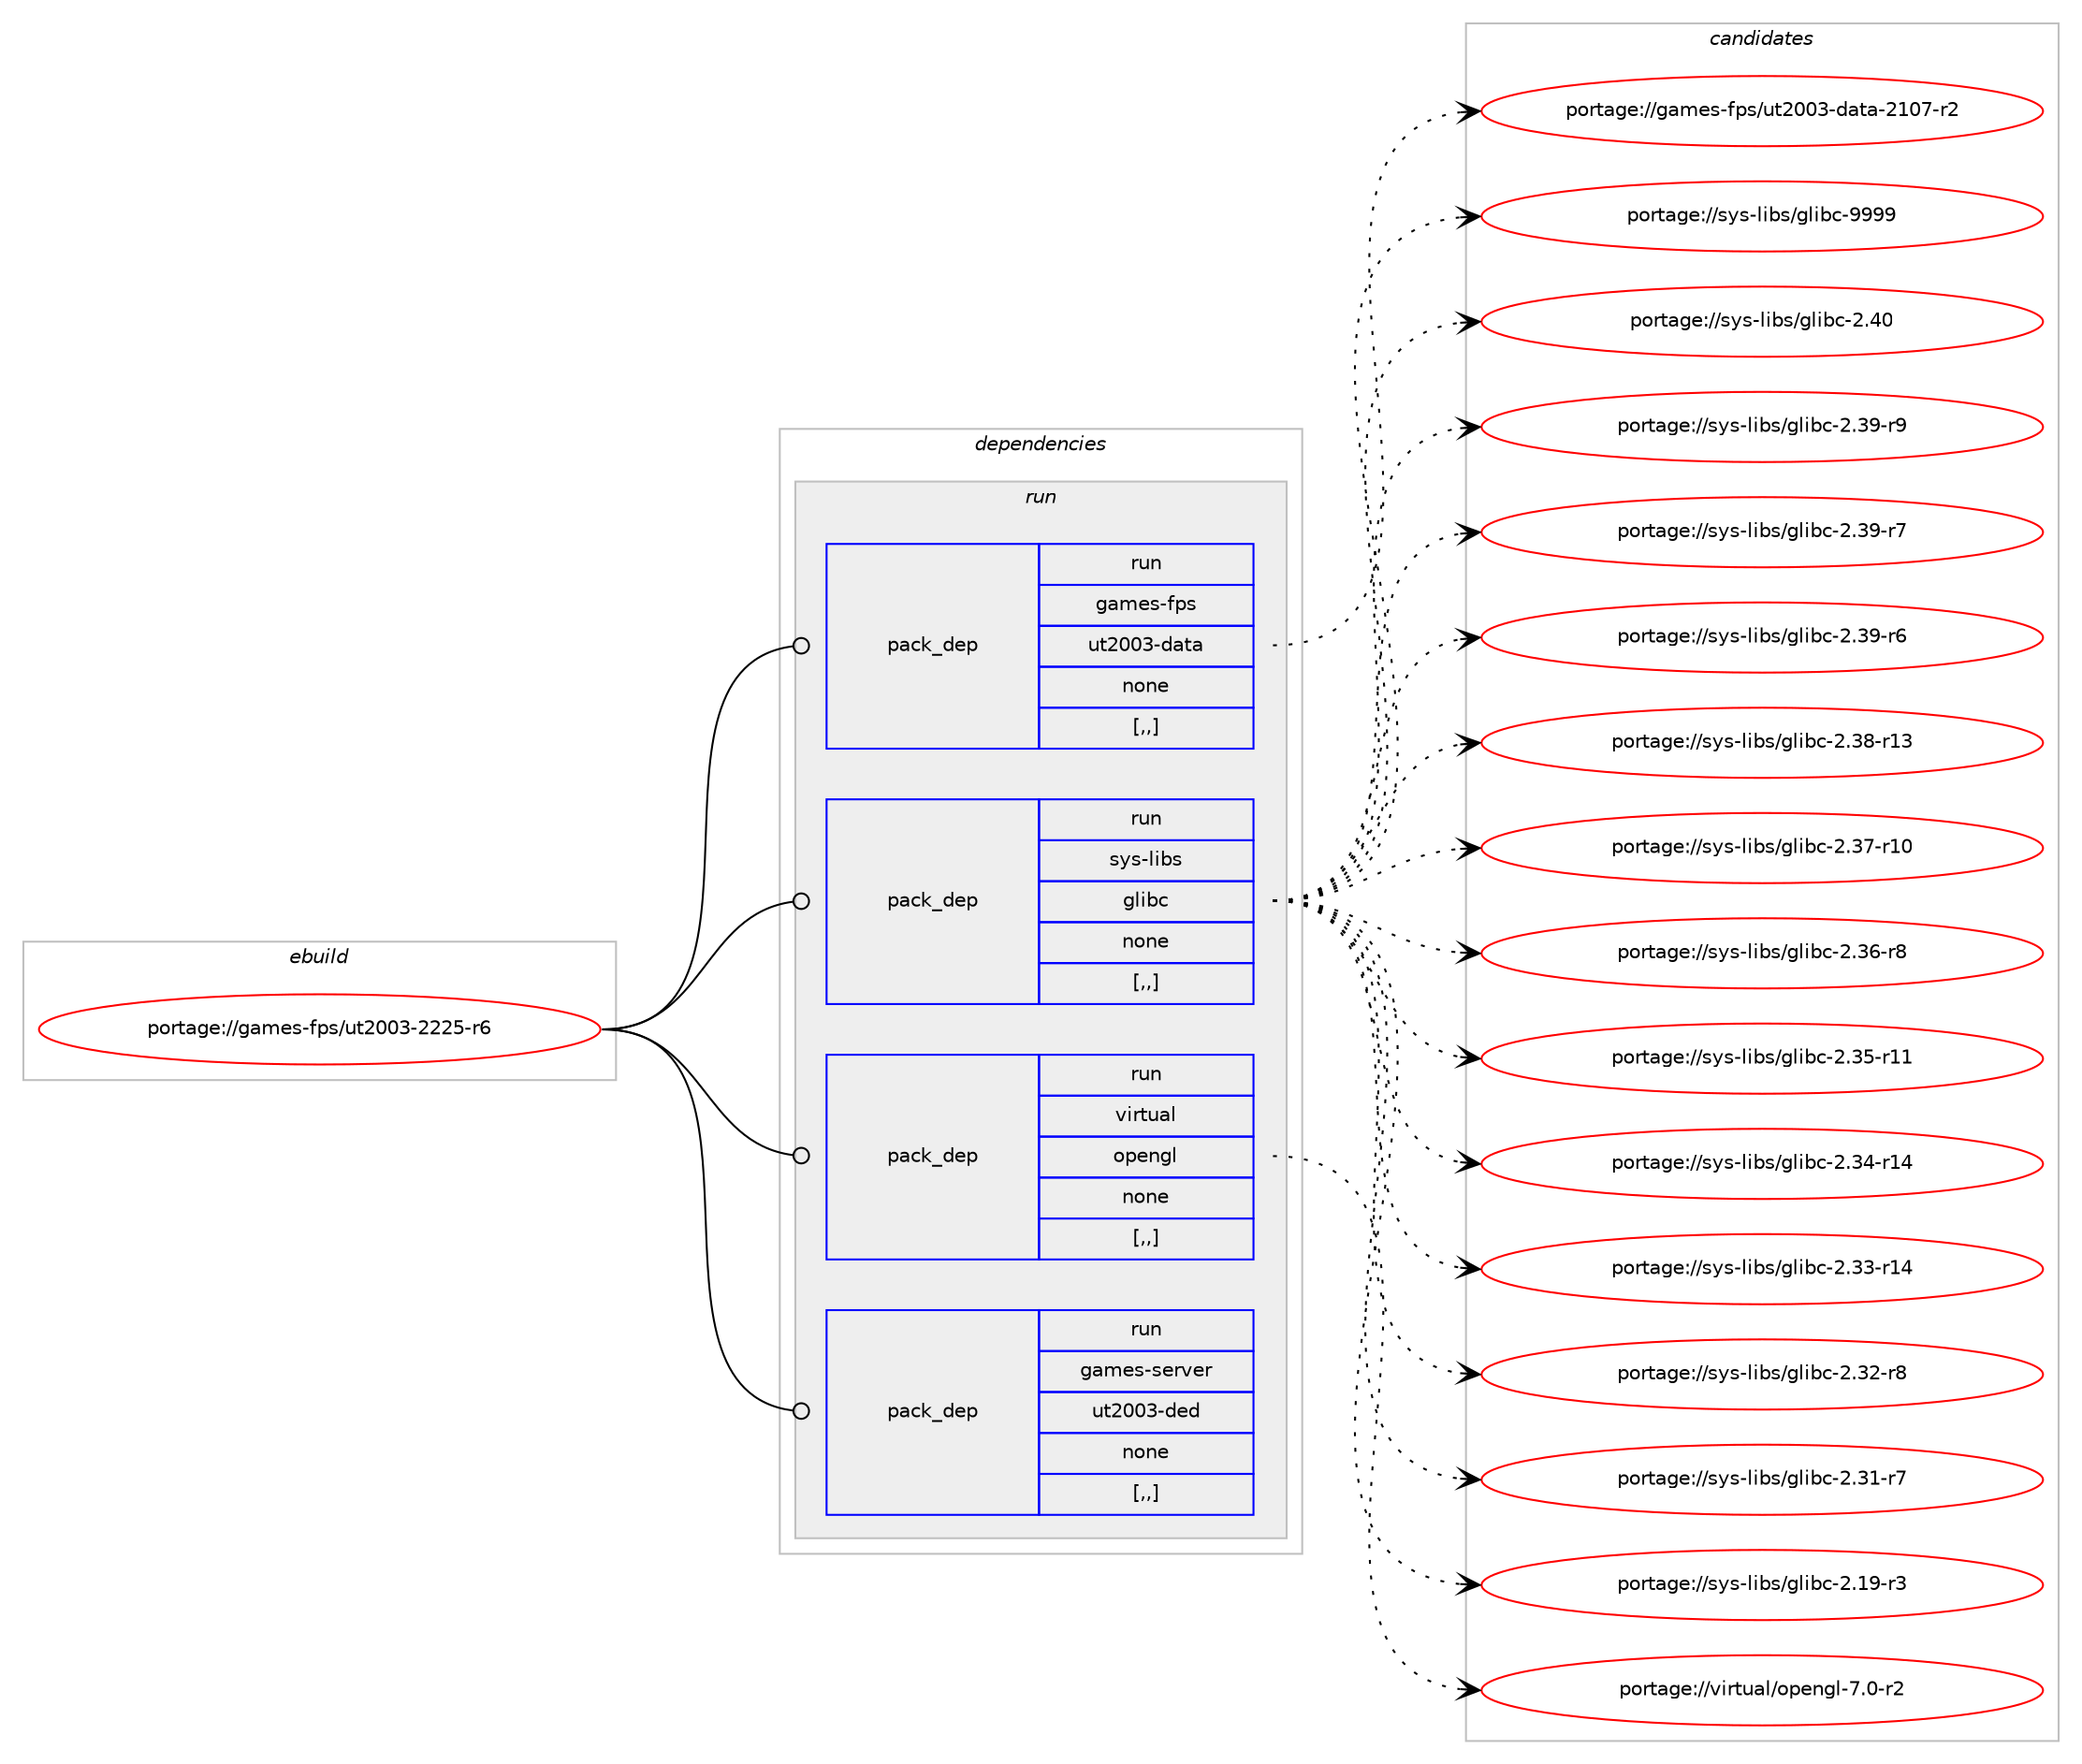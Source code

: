 digraph prolog {

# *************
# Graph options
# *************

newrank=true;
concentrate=true;
compound=true;
graph [rankdir=LR,fontname=Helvetica,fontsize=10,ranksep=1.5];#, ranksep=2.5, nodesep=0.2];
edge  [arrowhead=vee];
node  [fontname=Helvetica,fontsize=10];

# **********
# The ebuild
# **********

subgraph cluster_leftcol {
color=gray;
label=<<i>ebuild</i>>;
id [label="portage://games-fps/ut2003-2225-r6", color=red, width=4, href="../games-fps/ut2003-2225-r6.svg"];
}

# ****************
# The dependencies
# ****************

subgraph cluster_midcol {
color=gray;
label=<<i>dependencies</i>>;
subgraph cluster_compile {
fillcolor="#eeeeee";
style=filled;
label=<<i>compile</i>>;
}
subgraph cluster_compileandrun {
fillcolor="#eeeeee";
style=filled;
label=<<i>compile and run</i>>;
}
subgraph cluster_run {
fillcolor="#eeeeee";
style=filled;
label=<<i>run</i>>;
subgraph pack164779 {
dependency230423 [label=<<TABLE BORDER="0" CELLBORDER="1" CELLSPACING="0" CELLPADDING="4" WIDTH="220"><TR><TD ROWSPAN="6" CELLPADDING="30">pack_dep</TD></TR><TR><TD WIDTH="110">run</TD></TR><TR><TD>games-fps</TD></TR><TR><TD>ut2003-data</TD></TR><TR><TD>none</TD></TR><TR><TD>[,,]</TD></TR></TABLE>>, shape=none, color=blue];
}
id:e -> dependency230423:w [weight=20,style="solid",arrowhead="odot"];
subgraph pack164780 {
dependency230424 [label=<<TABLE BORDER="0" CELLBORDER="1" CELLSPACING="0" CELLPADDING="4" WIDTH="220"><TR><TD ROWSPAN="6" CELLPADDING="30">pack_dep</TD></TR><TR><TD WIDTH="110">run</TD></TR><TR><TD>sys-libs</TD></TR><TR><TD>glibc</TD></TR><TR><TD>none</TD></TR><TR><TD>[,,]</TD></TR></TABLE>>, shape=none, color=blue];
}
id:e -> dependency230424:w [weight=20,style="solid",arrowhead="odot"];
subgraph pack164781 {
dependency230425 [label=<<TABLE BORDER="0" CELLBORDER="1" CELLSPACING="0" CELLPADDING="4" WIDTH="220"><TR><TD ROWSPAN="6" CELLPADDING="30">pack_dep</TD></TR><TR><TD WIDTH="110">run</TD></TR><TR><TD>virtual</TD></TR><TR><TD>opengl</TD></TR><TR><TD>none</TD></TR><TR><TD>[,,]</TD></TR></TABLE>>, shape=none, color=blue];
}
id:e -> dependency230425:w [weight=20,style="solid",arrowhead="odot"];
subgraph pack164782 {
dependency230426 [label=<<TABLE BORDER="0" CELLBORDER="1" CELLSPACING="0" CELLPADDING="4" WIDTH="220"><TR><TD ROWSPAN="6" CELLPADDING="30">pack_dep</TD></TR><TR><TD WIDTH="110">run</TD></TR><TR><TD>games-server</TD></TR><TR><TD>ut2003-ded</TD></TR><TR><TD>none</TD></TR><TR><TD>[,,]</TD></TR></TABLE>>, shape=none, color=blue];
}
id:e -> dependency230426:w [weight=20,style="solid",arrowhead="odot"];
}
}

# **************
# The candidates
# **************

subgraph cluster_choices {
rank=same;
color=gray;
label=<<i>candidates</i>>;

subgraph choice164779 {
color=black;
nodesep=1;
choice1039710910111545102112115471171165048485145100971169745504948554511450 [label="portage://games-fps/ut2003-data-2107-r2", color=red, width=4,href="../games-fps/ut2003-data-2107-r2.svg"];
dependency230423:e -> choice1039710910111545102112115471171165048485145100971169745504948554511450:w [style=dotted,weight="100"];
}
subgraph choice164780 {
color=black;
nodesep=1;
choice11512111545108105981154710310810598994557575757 [label="portage://sys-libs/glibc-9999", color=red, width=4,href="../sys-libs/glibc-9999.svg"];
choice11512111545108105981154710310810598994550465248 [label="portage://sys-libs/glibc-2.40", color=red, width=4,href="../sys-libs/glibc-2.40.svg"];
choice115121115451081059811547103108105989945504651574511457 [label="portage://sys-libs/glibc-2.39-r9", color=red, width=4,href="../sys-libs/glibc-2.39-r9.svg"];
choice115121115451081059811547103108105989945504651574511455 [label="portage://sys-libs/glibc-2.39-r7", color=red, width=4,href="../sys-libs/glibc-2.39-r7.svg"];
choice115121115451081059811547103108105989945504651574511454 [label="portage://sys-libs/glibc-2.39-r6", color=red, width=4,href="../sys-libs/glibc-2.39-r6.svg"];
choice11512111545108105981154710310810598994550465156451144951 [label="portage://sys-libs/glibc-2.38-r13", color=red, width=4,href="../sys-libs/glibc-2.38-r13.svg"];
choice11512111545108105981154710310810598994550465155451144948 [label="portage://sys-libs/glibc-2.37-r10", color=red, width=4,href="../sys-libs/glibc-2.37-r10.svg"];
choice115121115451081059811547103108105989945504651544511456 [label="portage://sys-libs/glibc-2.36-r8", color=red, width=4,href="../sys-libs/glibc-2.36-r8.svg"];
choice11512111545108105981154710310810598994550465153451144949 [label="portage://sys-libs/glibc-2.35-r11", color=red, width=4,href="../sys-libs/glibc-2.35-r11.svg"];
choice11512111545108105981154710310810598994550465152451144952 [label="portage://sys-libs/glibc-2.34-r14", color=red, width=4,href="../sys-libs/glibc-2.34-r14.svg"];
choice11512111545108105981154710310810598994550465151451144952 [label="portage://sys-libs/glibc-2.33-r14", color=red, width=4,href="../sys-libs/glibc-2.33-r14.svg"];
choice115121115451081059811547103108105989945504651504511456 [label="portage://sys-libs/glibc-2.32-r8", color=red, width=4,href="../sys-libs/glibc-2.32-r8.svg"];
choice115121115451081059811547103108105989945504651494511455 [label="portage://sys-libs/glibc-2.31-r7", color=red, width=4,href="../sys-libs/glibc-2.31-r7.svg"];
choice115121115451081059811547103108105989945504649574511451 [label="portage://sys-libs/glibc-2.19-r3", color=red, width=4,href="../sys-libs/glibc-2.19-r3.svg"];
dependency230424:e -> choice11512111545108105981154710310810598994557575757:w [style=dotted,weight="100"];
dependency230424:e -> choice11512111545108105981154710310810598994550465248:w [style=dotted,weight="100"];
dependency230424:e -> choice115121115451081059811547103108105989945504651574511457:w [style=dotted,weight="100"];
dependency230424:e -> choice115121115451081059811547103108105989945504651574511455:w [style=dotted,weight="100"];
dependency230424:e -> choice115121115451081059811547103108105989945504651574511454:w [style=dotted,weight="100"];
dependency230424:e -> choice11512111545108105981154710310810598994550465156451144951:w [style=dotted,weight="100"];
dependency230424:e -> choice11512111545108105981154710310810598994550465155451144948:w [style=dotted,weight="100"];
dependency230424:e -> choice115121115451081059811547103108105989945504651544511456:w [style=dotted,weight="100"];
dependency230424:e -> choice11512111545108105981154710310810598994550465153451144949:w [style=dotted,weight="100"];
dependency230424:e -> choice11512111545108105981154710310810598994550465152451144952:w [style=dotted,weight="100"];
dependency230424:e -> choice11512111545108105981154710310810598994550465151451144952:w [style=dotted,weight="100"];
dependency230424:e -> choice115121115451081059811547103108105989945504651504511456:w [style=dotted,weight="100"];
dependency230424:e -> choice115121115451081059811547103108105989945504651494511455:w [style=dotted,weight="100"];
dependency230424:e -> choice115121115451081059811547103108105989945504649574511451:w [style=dotted,weight="100"];
}
subgraph choice164781 {
color=black;
nodesep=1;
choice1181051141161179710847111112101110103108455546484511450 [label="portage://virtual/opengl-7.0-r2", color=red, width=4,href="../virtual/opengl-7.0-r2.svg"];
dependency230425:e -> choice1181051141161179710847111112101110103108455546484511450:w [style=dotted,weight="100"];
}
subgraph choice164782 {
color=black;
nodesep=1;
}
}

}
